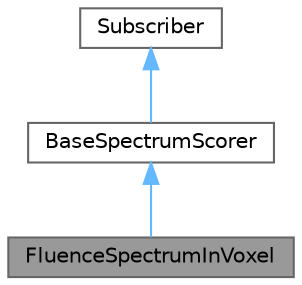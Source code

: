 digraph "FluenceSpectrumInVoxel"
{
 // LATEX_PDF_SIZE
  bgcolor="transparent";
  edge [fontname=Helvetica,fontsize=10,labelfontname=Helvetica,labelfontsize=10];
  node [fontname=Helvetica,fontsize=10,shape=box,height=0.2,width=0.4];
  Node1 [id="Node000001",label="FluenceSpectrumInVoxel",height=0.2,width=0.4,color="gray40", fillcolor="grey60", style="filled", fontcolor="black",tooltip="A class for scoring the fluence of particles enter a voxel of the scoring phantom geometry."];
  Node2 -> Node1 [id="edge1_Node000001_Node000002",dir="back",color="steelblue1",style="solid",tooltip=" "];
  Node2 [id="Node000002",label="BaseSpectrumScorer",height=0.2,width=0.4,color="gray40", fillcolor="white", style="filled",URL="$classBaseSpectrumScorer.html",tooltip="abstract base class for scoring spectrum information"];
  Node3 -> Node2 [id="edge2_Node000002_Node000003",dir="back",color="steelblue1",style="solid",tooltip=" "];
  Node3 [id="Node000003",label="Subscriber",height=0.2,width=0.4,color="gray40", fillcolor="white", style="filled",URL="$classSubscriber.html",tooltip=" "];
}
